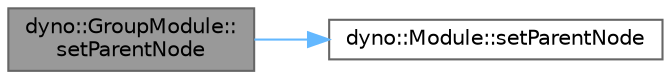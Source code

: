 digraph "dyno::GroupModule::setParentNode"
{
 // LATEX_PDF_SIZE
  bgcolor="transparent";
  edge [fontname=Helvetica,fontsize=10,labelfontname=Helvetica,labelfontsize=10];
  node [fontname=Helvetica,fontsize=10,shape=box,height=0.2,width=0.4];
  rankdir="LR";
  Node1 [id="Node000001",label="dyno::GroupModule::\lsetParentNode",height=0.2,width=0.4,color="gray40", fillcolor="grey60", style="filled", fontcolor="black",tooltip="Set the parent node."];
  Node1 -> Node2 [id="edge1_Node000001_Node000002",color="steelblue1",style="solid",tooltip=" "];
  Node2 [id="Node000002",label="dyno::Module::setParentNode",height=0.2,width=0.4,color="grey40", fillcolor="white", style="filled",URL="$classdyno_1_1_module.html#a3ac8230d06fed1c8c3a902b3bbb1a983",tooltip="Set the parent node."];
}
